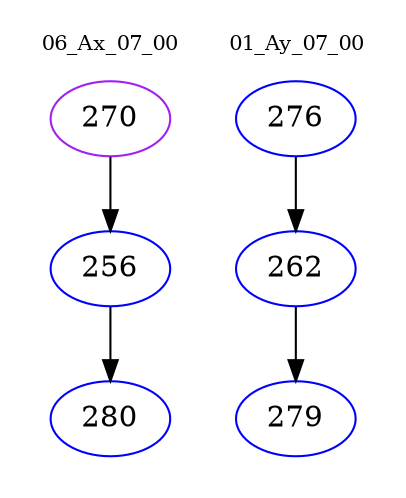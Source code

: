 digraph{
subgraph cluster_0 {
color = white
label = "06_Ax_07_00";
fontsize=10;
T0_270 [label="270", color="purple"]
T0_270 -> T0_256 [color="black"]
T0_256 [label="256", color="blue"]
T0_256 -> T0_280 [color="black"]
T0_280 [label="280", color="blue"]
}
subgraph cluster_1 {
color = white
label = "01_Ay_07_00";
fontsize=10;
T1_276 [label="276", color="blue"]
T1_276 -> T1_262 [color="black"]
T1_262 [label="262", color="blue"]
T1_262 -> T1_279 [color="black"]
T1_279 [label="279", color="blue"]
}
}
